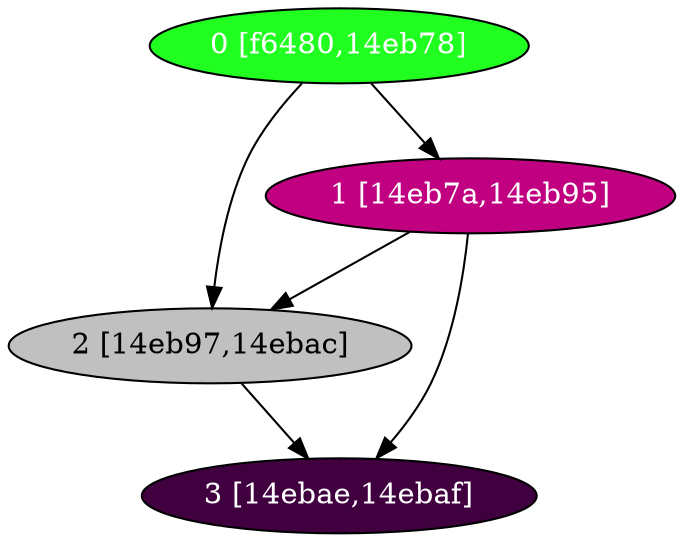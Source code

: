 diGraph libnss3{
	libnss3_0  [style=filled fillcolor="#20FF20" fontcolor="#ffffff" shape=oval label="0 [f6480,14eb78]"]
	libnss3_1  [style=filled fillcolor="#C00080" fontcolor="#ffffff" shape=oval label="1 [14eb7a,14eb95]"]
	libnss3_2  [style=filled fillcolor="#C0C0C0" fontcolor="#000000" shape=oval label="2 [14eb97,14ebac]"]
	libnss3_3  [style=filled fillcolor="#400040" fontcolor="#ffffff" shape=oval label="3 [14ebae,14ebaf]"]

	libnss3_0 -> libnss3_1
	libnss3_0 -> libnss3_2
	libnss3_1 -> libnss3_2
	libnss3_1 -> libnss3_3
	libnss3_2 -> libnss3_3
}